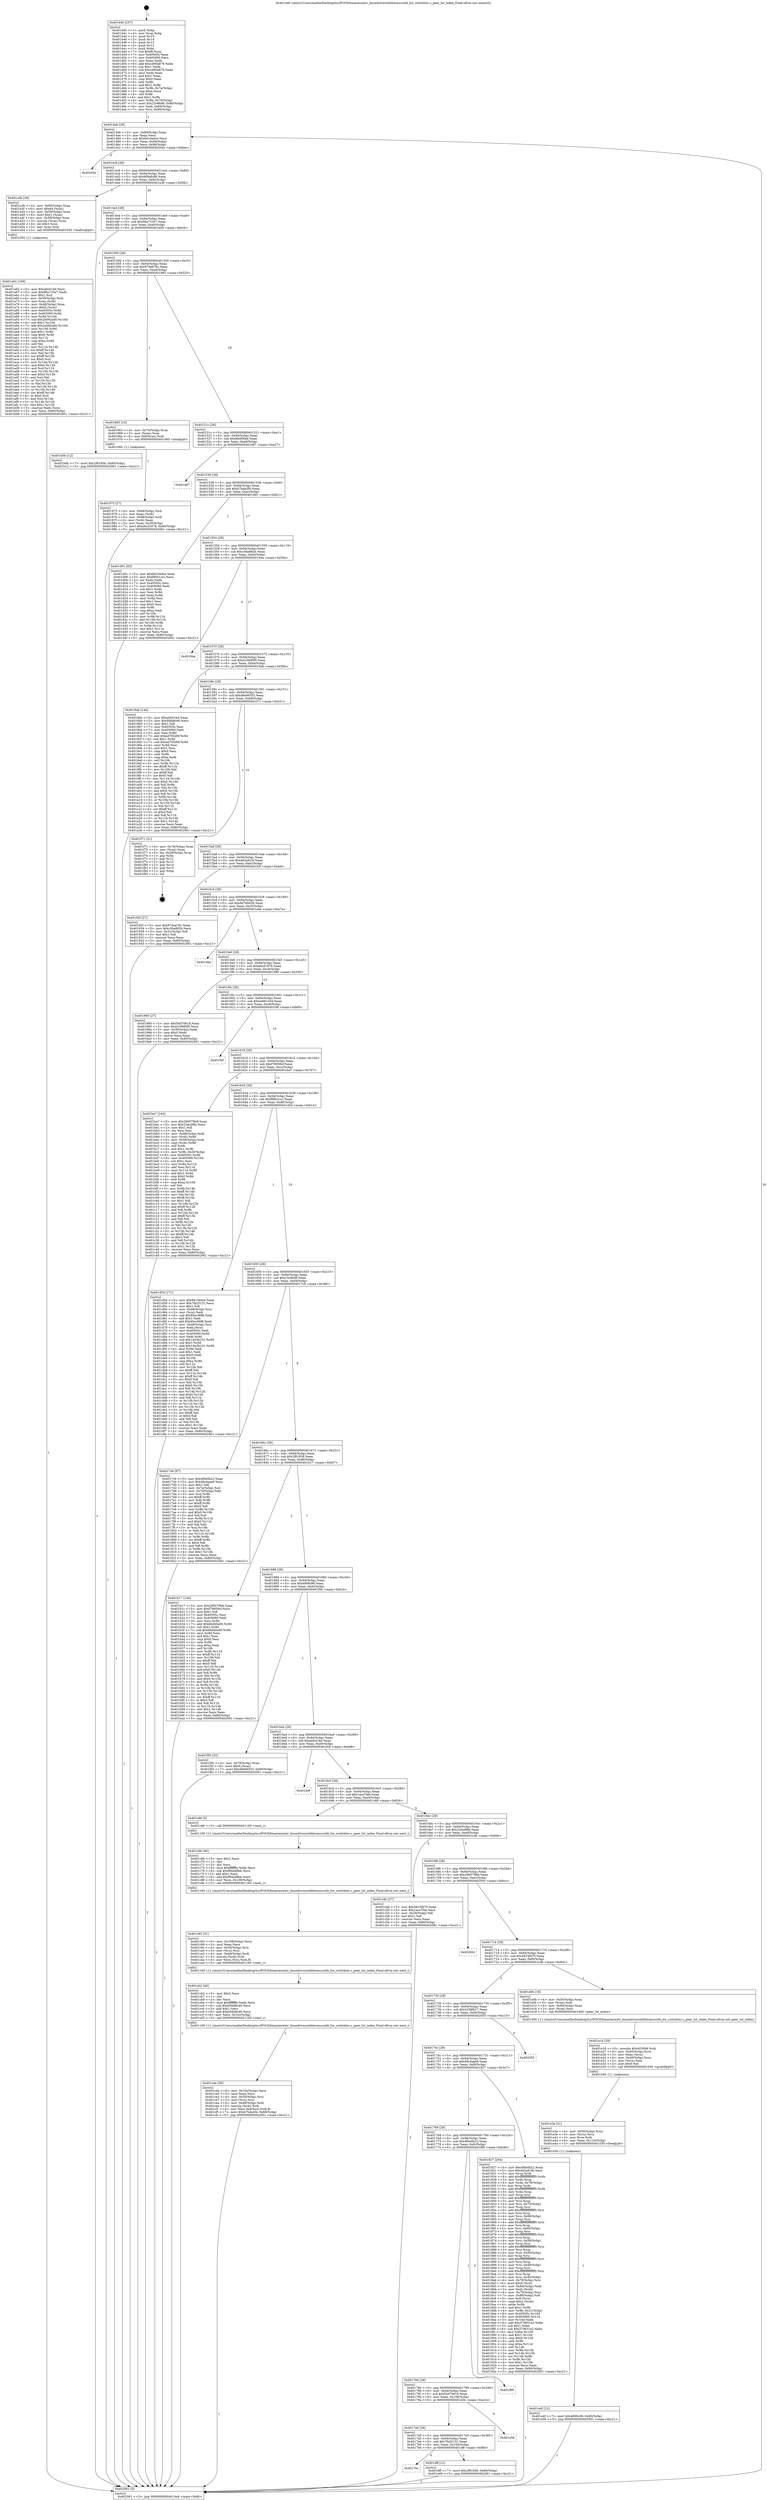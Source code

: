 digraph "0x401440" {
  label = "0x401440 (/mnt/c/Users/mathe/Desktop/tcc/POCII/binaries/extr_linuxdriversntbhwmsccntb_hw_switchtec.c_peer_lut_index_Final-ollvm.out::main(0))"
  labelloc = "t"
  node[shape=record]

  Entry [label="",width=0.3,height=0.3,shape=circle,fillcolor=black,style=filled]
  "0x4014ab" [label="{
     0x4014ab [29]\l
     | [instrs]\l
     &nbsp;&nbsp;0x4014ab \<+3\>: mov -0x80(%rbp),%eax\l
     &nbsp;&nbsp;0x4014ae \<+2\>: mov %eax,%ecx\l
     &nbsp;&nbsp;0x4014b0 \<+6\>: sub $0x8410edce,%ecx\l
     &nbsp;&nbsp;0x4014b6 \<+6\>: mov %eax,-0x94(%rbp)\l
     &nbsp;&nbsp;0x4014bc \<+6\>: mov %ecx,-0x98(%rbp)\l
     &nbsp;&nbsp;0x4014c2 \<+6\>: je 000000000040202e \<main+0xbee\>\l
  }"]
  "0x40202e" [label="{
     0x40202e\l
  }", style=dashed]
  "0x4014c8" [label="{
     0x4014c8 [28]\l
     | [instrs]\l
     &nbsp;&nbsp;0x4014c8 \<+5\>: jmp 00000000004014cd \<main+0x8d\>\l
     &nbsp;&nbsp;0x4014cd \<+6\>: mov -0x94(%rbp),%eax\l
     &nbsp;&nbsp;0x4014d3 \<+5\>: sub $0x908afcd6,%eax\l
     &nbsp;&nbsp;0x4014d8 \<+6\>: mov %eax,-0x9c(%rbp)\l
     &nbsp;&nbsp;0x4014de \<+6\>: je 0000000000401a3b \<main+0x5fb\>\l
  }"]
  Exit [label="",width=0.3,height=0.3,shape=circle,fillcolor=black,style=filled,peripheries=2]
  "0x401a3b" [label="{
     0x401a3b [39]\l
     | [instrs]\l
     &nbsp;&nbsp;0x401a3b \<+4\>: mov -0x60(%rbp),%rax\l
     &nbsp;&nbsp;0x401a3f \<+6\>: movl $0x64,(%rax)\l
     &nbsp;&nbsp;0x401a45 \<+4\>: mov -0x58(%rbp),%rax\l
     &nbsp;&nbsp;0x401a49 \<+6\>: movl $0x1,(%rax)\l
     &nbsp;&nbsp;0x401a4f \<+4\>: mov -0x58(%rbp),%rax\l
     &nbsp;&nbsp;0x401a53 \<+3\>: movslq (%rax),%rax\l
     &nbsp;&nbsp;0x401a56 \<+4\>: shl $0x3,%rax\l
     &nbsp;&nbsp;0x401a5a \<+3\>: mov %rax,%rdi\l
     &nbsp;&nbsp;0x401a5d \<+5\>: call 0000000000401050 \<malloc@plt\>\l
     | [calls]\l
     &nbsp;&nbsp;0x401050 \{1\} (unknown)\l
  }"]
  "0x4014e4" [label="{
     0x4014e4 [28]\l
     | [instrs]\l
     &nbsp;&nbsp;0x4014e4 \<+5\>: jmp 00000000004014e9 \<main+0xa9\>\l
     &nbsp;&nbsp;0x4014e9 \<+6\>: mov -0x94(%rbp),%eax\l
     &nbsp;&nbsp;0x4014ef \<+5\>: sub $0x96a733e7,%eax\l
     &nbsp;&nbsp;0x4014f4 \<+6\>: mov %eax,-0xa0(%rbp)\l
     &nbsp;&nbsp;0x4014fa \<+6\>: je 0000000000401b0b \<main+0x6cb\>\l
  }"]
  "0x401e4f" [label="{
     0x401e4f [12]\l
     | [instrs]\l
     &nbsp;&nbsp;0x401e4f \<+7\>: movl $0x4899c96,-0x80(%rbp)\l
     &nbsp;&nbsp;0x401e56 \<+5\>: jmp 0000000000402061 \<main+0xc21\>\l
  }"]
  "0x401b0b" [label="{
     0x401b0b [12]\l
     | [instrs]\l
     &nbsp;&nbsp;0x401b0b \<+7\>: movl $0x2f81856,-0x80(%rbp)\l
     &nbsp;&nbsp;0x401b12 \<+5\>: jmp 0000000000402061 \<main+0xc21\>\l
  }"]
  "0x401500" [label="{
     0x401500 [28]\l
     | [instrs]\l
     &nbsp;&nbsp;0x401500 \<+5\>: jmp 0000000000401505 \<main+0xc5\>\l
     &nbsp;&nbsp;0x401505 \<+6\>: mov -0x94(%rbp),%eax\l
     &nbsp;&nbsp;0x40150b \<+5\>: sub $0x97ded76c,%eax\l
     &nbsp;&nbsp;0x401510 \<+6\>: mov %eax,-0xa4(%rbp)\l
     &nbsp;&nbsp;0x401516 \<+6\>: je 0000000000401965 \<main+0x525\>\l
  }"]
  "0x401e3a" [label="{
     0x401e3a [21]\l
     | [instrs]\l
     &nbsp;&nbsp;0x401e3a \<+4\>: mov -0x50(%rbp),%rcx\l
     &nbsp;&nbsp;0x401e3e \<+3\>: mov (%rcx),%rcx\l
     &nbsp;&nbsp;0x401e41 \<+3\>: mov %rcx,%rdi\l
     &nbsp;&nbsp;0x401e44 \<+6\>: mov %eax,-0x110(%rbp)\l
     &nbsp;&nbsp;0x401e4a \<+5\>: call 0000000000401030 \<free@plt\>\l
     | [calls]\l
     &nbsp;&nbsp;0x401030 \{1\} (unknown)\l
  }"]
  "0x401965" [label="{
     0x401965 [16]\l
     | [instrs]\l
     &nbsp;&nbsp;0x401965 \<+4\>: mov -0x70(%rbp),%rax\l
     &nbsp;&nbsp;0x401969 \<+3\>: mov (%rax),%rax\l
     &nbsp;&nbsp;0x40196c \<+4\>: mov 0x8(%rax),%rdi\l
     &nbsp;&nbsp;0x401970 \<+5\>: call 0000000000401060 \<atoi@plt\>\l
     | [calls]\l
     &nbsp;&nbsp;0x401060 \{1\} (unknown)\l
  }"]
  "0x40151c" [label="{
     0x40151c [28]\l
     | [instrs]\l
     &nbsp;&nbsp;0x40151c \<+5\>: jmp 0000000000401521 \<main+0xe1\>\l
     &nbsp;&nbsp;0x401521 \<+6\>: mov -0x94(%rbp),%eax\l
     &nbsp;&nbsp;0x401527 \<+5\>: sub $0x9bdf5f4d,%eax\l
     &nbsp;&nbsp;0x40152c \<+6\>: mov %eax,-0xa8(%rbp)\l
     &nbsp;&nbsp;0x401532 \<+6\>: je 0000000000401e67 \<main+0xa27\>\l
  }"]
  "0x401e1d" [label="{
     0x401e1d [29]\l
     | [instrs]\l
     &nbsp;&nbsp;0x401e1d \<+10\>: movabs $0x4030b6,%rdi\l
     &nbsp;&nbsp;0x401e27 \<+4\>: mov -0x40(%rbp),%rcx\l
     &nbsp;&nbsp;0x401e2b \<+2\>: mov %eax,(%rcx)\l
     &nbsp;&nbsp;0x401e2d \<+4\>: mov -0x40(%rbp),%rcx\l
     &nbsp;&nbsp;0x401e31 \<+2\>: mov (%rcx),%esi\l
     &nbsp;&nbsp;0x401e33 \<+2\>: mov $0x0,%al\l
     &nbsp;&nbsp;0x401e35 \<+5\>: call 0000000000401040 \<printf@plt\>\l
     | [calls]\l
     &nbsp;&nbsp;0x401040 \{1\} (unknown)\l
  }"]
  "0x401e67" [label="{
     0x401e67\l
  }", style=dashed]
  "0x401538" [label="{
     0x401538 [28]\l
     | [instrs]\l
     &nbsp;&nbsp;0x401538 \<+5\>: jmp 000000000040153d \<main+0xfd\>\l
     &nbsp;&nbsp;0x40153d \<+6\>: mov -0x94(%rbp),%eax\l
     &nbsp;&nbsp;0x401543 \<+5\>: sub $0xb7bda3f4,%eax\l
     &nbsp;&nbsp;0x401548 \<+6\>: mov %eax,-0xac(%rbp)\l
     &nbsp;&nbsp;0x40154e \<+6\>: je 0000000000401d01 \<main+0x8c1\>\l
  }"]
  "0x4017bc" [label="{
     0x4017bc\l
  }", style=dashed]
  "0x401d01" [label="{
     0x401d01 [83]\l
     | [instrs]\l
     &nbsp;&nbsp;0x401d01 \<+5\>: mov $0x8410edce,%eax\l
     &nbsp;&nbsp;0x401d06 \<+5\>: mov $0xf90b1ccc,%ecx\l
     &nbsp;&nbsp;0x401d0b \<+2\>: xor %edx,%edx\l
     &nbsp;&nbsp;0x401d0d \<+7\>: mov 0x40505c,%esi\l
     &nbsp;&nbsp;0x401d14 \<+7\>: mov 0x405060,%edi\l
     &nbsp;&nbsp;0x401d1b \<+3\>: sub $0x1,%edx\l
     &nbsp;&nbsp;0x401d1e \<+3\>: mov %esi,%r8d\l
     &nbsp;&nbsp;0x401d21 \<+3\>: add %edx,%r8d\l
     &nbsp;&nbsp;0x401d24 \<+4\>: imul %r8d,%esi\l
     &nbsp;&nbsp;0x401d28 \<+3\>: and $0x1,%esi\l
     &nbsp;&nbsp;0x401d2b \<+3\>: cmp $0x0,%esi\l
     &nbsp;&nbsp;0x401d2e \<+4\>: sete %r9b\l
     &nbsp;&nbsp;0x401d32 \<+3\>: cmp $0xa,%edi\l
     &nbsp;&nbsp;0x401d35 \<+4\>: setl %r10b\l
     &nbsp;&nbsp;0x401d39 \<+3\>: mov %r9b,%r11b\l
     &nbsp;&nbsp;0x401d3c \<+3\>: and %r10b,%r11b\l
     &nbsp;&nbsp;0x401d3f \<+3\>: xor %r10b,%r9b\l
     &nbsp;&nbsp;0x401d42 \<+3\>: or %r9b,%r11b\l
     &nbsp;&nbsp;0x401d45 \<+4\>: test $0x1,%r11b\l
     &nbsp;&nbsp;0x401d49 \<+3\>: cmovne %ecx,%eax\l
     &nbsp;&nbsp;0x401d4c \<+3\>: mov %eax,-0x80(%rbp)\l
     &nbsp;&nbsp;0x401d4f \<+5\>: jmp 0000000000402061 \<main+0xc21\>\l
  }"]
  "0x401554" [label="{
     0x401554 [28]\l
     | [instrs]\l
     &nbsp;&nbsp;0x401554 \<+5\>: jmp 0000000000401559 \<main+0x119\>\l
     &nbsp;&nbsp;0x401559 \<+6\>: mov -0x94(%rbp),%eax\l
     &nbsp;&nbsp;0x40155f \<+5\>: sub $0xc56a882b,%eax\l
     &nbsp;&nbsp;0x401564 \<+6\>: mov %eax,-0xb0(%rbp)\l
     &nbsp;&nbsp;0x40156a \<+6\>: je 000000000040194a \<main+0x50a\>\l
  }"]
  "0x401dff" [label="{
     0x401dff [12]\l
     | [instrs]\l
     &nbsp;&nbsp;0x401dff \<+7\>: movl $0x2f81856,-0x80(%rbp)\l
     &nbsp;&nbsp;0x401e06 \<+5\>: jmp 0000000000402061 \<main+0xc21\>\l
  }"]
  "0x40194a" [label="{
     0x40194a\l
  }", style=dashed]
  "0x401570" [label="{
     0x401570 [28]\l
     | [instrs]\l
     &nbsp;&nbsp;0x401570 \<+5\>: jmp 0000000000401575 \<main+0x135\>\l
     &nbsp;&nbsp;0x401575 \<+6\>: mov -0x94(%rbp),%eax\l
     &nbsp;&nbsp;0x40157b \<+5\>: sub $0xd10685f5,%eax\l
     &nbsp;&nbsp;0x401580 \<+6\>: mov %eax,-0xb4(%rbp)\l
     &nbsp;&nbsp;0x401586 \<+6\>: je 00000000004019ab \<main+0x56b\>\l
  }"]
  "0x4017a0" [label="{
     0x4017a0 [28]\l
     | [instrs]\l
     &nbsp;&nbsp;0x4017a0 \<+5\>: jmp 00000000004017a5 \<main+0x365\>\l
     &nbsp;&nbsp;0x4017a5 \<+6\>: mov -0x94(%rbp),%eax\l
     &nbsp;&nbsp;0x4017ab \<+5\>: sub $0x7fa25131,%eax\l
     &nbsp;&nbsp;0x4017b0 \<+6\>: mov %eax,-0x104(%rbp)\l
     &nbsp;&nbsp;0x4017b6 \<+6\>: je 0000000000401dff \<main+0x9bf\>\l
  }"]
  "0x4019ab" [label="{
     0x4019ab [144]\l
     | [instrs]\l
     &nbsp;&nbsp;0x4019ab \<+5\>: mov $0xab041bd,%eax\l
     &nbsp;&nbsp;0x4019b0 \<+5\>: mov $0x908afcd6,%ecx\l
     &nbsp;&nbsp;0x4019b5 \<+2\>: mov $0x1,%dl\l
     &nbsp;&nbsp;0x4019b7 \<+7\>: mov 0x40505c,%esi\l
     &nbsp;&nbsp;0x4019be \<+7\>: mov 0x405060,%edi\l
     &nbsp;&nbsp;0x4019c5 \<+3\>: mov %esi,%r8d\l
     &nbsp;&nbsp;0x4019c8 \<+7\>: add $0xed705d9f,%r8d\l
     &nbsp;&nbsp;0x4019cf \<+4\>: sub $0x1,%r8d\l
     &nbsp;&nbsp;0x4019d3 \<+7\>: sub $0xed705d9f,%r8d\l
     &nbsp;&nbsp;0x4019da \<+4\>: imul %r8d,%esi\l
     &nbsp;&nbsp;0x4019de \<+3\>: and $0x1,%esi\l
     &nbsp;&nbsp;0x4019e1 \<+3\>: cmp $0x0,%esi\l
     &nbsp;&nbsp;0x4019e4 \<+4\>: sete %r9b\l
     &nbsp;&nbsp;0x4019e8 \<+3\>: cmp $0xa,%edi\l
     &nbsp;&nbsp;0x4019eb \<+4\>: setl %r10b\l
     &nbsp;&nbsp;0x4019ef \<+3\>: mov %r9b,%r11b\l
     &nbsp;&nbsp;0x4019f2 \<+4\>: xor $0xff,%r11b\l
     &nbsp;&nbsp;0x4019f6 \<+3\>: mov %r10b,%bl\l
     &nbsp;&nbsp;0x4019f9 \<+3\>: xor $0xff,%bl\l
     &nbsp;&nbsp;0x4019fc \<+3\>: xor $0x0,%dl\l
     &nbsp;&nbsp;0x4019ff \<+3\>: mov %r11b,%r14b\l
     &nbsp;&nbsp;0x401a02 \<+4\>: and $0x0,%r14b\l
     &nbsp;&nbsp;0x401a06 \<+3\>: and %dl,%r9b\l
     &nbsp;&nbsp;0x401a09 \<+3\>: mov %bl,%r15b\l
     &nbsp;&nbsp;0x401a0c \<+4\>: and $0x0,%r15b\l
     &nbsp;&nbsp;0x401a10 \<+3\>: and %dl,%r10b\l
     &nbsp;&nbsp;0x401a13 \<+3\>: or %r9b,%r14b\l
     &nbsp;&nbsp;0x401a16 \<+3\>: or %r10b,%r15b\l
     &nbsp;&nbsp;0x401a19 \<+3\>: xor %r15b,%r14b\l
     &nbsp;&nbsp;0x401a1c \<+3\>: or %bl,%r11b\l
     &nbsp;&nbsp;0x401a1f \<+4\>: xor $0xff,%r11b\l
     &nbsp;&nbsp;0x401a23 \<+3\>: or $0x0,%dl\l
     &nbsp;&nbsp;0x401a26 \<+3\>: and %dl,%r11b\l
     &nbsp;&nbsp;0x401a29 \<+3\>: or %r11b,%r14b\l
     &nbsp;&nbsp;0x401a2c \<+4\>: test $0x1,%r14b\l
     &nbsp;&nbsp;0x401a30 \<+3\>: cmovne %ecx,%eax\l
     &nbsp;&nbsp;0x401a33 \<+3\>: mov %eax,-0x80(%rbp)\l
     &nbsp;&nbsp;0x401a36 \<+5\>: jmp 0000000000402061 \<main+0xc21\>\l
  }"]
  "0x40158c" [label="{
     0x40158c [28]\l
     | [instrs]\l
     &nbsp;&nbsp;0x40158c \<+5\>: jmp 0000000000401591 \<main+0x151\>\l
     &nbsp;&nbsp;0x401591 \<+6\>: mov -0x94(%rbp),%eax\l
     &nbsp;&nbsp;0x401597 \<+5\>: sub $0xd8e66553,%eax\l
     &nbsp;&nbsp;0x40159c \<+6\>: mov %eax,-0xb8(%rbp)\l
     &nbsp;&nbsp;0x4015a2 \<+6\>: je 0000000000401f71 \<main+0xb31\>\l
  }"]
  "0x401e5b" [label="{
     0x401e5b\l
  }", style=dashed]
  "0x401f71" [label="{
     0x401f71 [21]\l
     | [instrs]\l
     &nbsp;&nbsp;0x401f71 \<+4\>: mov -0x78(%rbp),%rax\l
     &nbsp;&nbsp;0x401f75 \<+2\>: mov (%rax),%eax\l
     &nbsp;&nbsp;0x401f77 \<+4\>: lea -0x28(%rbp),%rsp\l
     &nbsp;&nbsp;0x401f7b \<+1\>: pop %rbx\l
     &nbsp;&nbsp;0x401f7c \<+2\>: pop %r12\l
     &nbsp;&nbsp;0x401f7e \<+2\>: pop %r13\l
     &nbsp;&nbsp;0x401f80 \<+2\>: pop %r14\l
     &nbsp;&nbsp;0x401f82 \<+2\>: pop %r15\l
     &nbsp;&nbsp;0x401f84 \<+1\>: pop %rbp\l
     &nbsp;&nbsp;0x401f85 \<+1\>: ret\l
  }"]
  "0x4015a8" [label="{
     0x4015a8 [28]\l
     | [instrs]\l
     &nbsp;&nbsp;0x4015a8 \<+5\>: jmp 00000000004015ad \<main+0x16d\>\l
     &nbsp;&nbsp;0x4015ad \<+6\>: mov -0x94(%rbp),%eax\l
     &nbsp;&nbsp;0x4015b3 \<+5\>: sub $0xdd2a91fe,%eax\l
     &nbsp;&nbsp;0x4015b8 \<+6\>: mov %eax,-0xbc(%rbp)\l
     &nbsp;&nbsp;0x4015be \<+6\>: je 000000000040192f \<main+0x4ef\>\l
  }"]
  "0x401784" [label="{
     0x401784 [28]\l
     | [instrs]\l
     &nbsp;&nbsp;0x401784 \<+5\>: jmp 0000000000401789 \<main+0x349\>\l
     &nbsp;&nbsp;0x401789 \<+6\>: mov -0x94(%rbp),%eax\l
     &nbsp;&nbsp;0x40178f \<+5\>: sub $0x54d70618,%eax\l
     &nbsp;&nbsp;0x401794 \<+6\>: mov %eax,-0x100(%rbp)\l
     &nbsp;&nbsp;0x40179a \<+6\>: je 0000000000401e5b \<main+0xa1b\>\l
  }"]
  "0x40192f" [label="{
     0x40192f [27]\l
     | [instrs]\l
     &nbsp;&nbsp;0x40192f \<+5\>: mov $0x97ded76c,%eax\l
     &nbsp;&nbsp;0x401934 \<+5\>: mov $0xc56a882b,%ecx\l
     &nbsp;&nbsp;0x401939 \<+3\>: mov -0x31(%rbp),%dl\l
     &nbsp;&nbsp;0x40193c \<+3\>: test $0x1,%dl\l
     &nbsp;&nbsp;0x40193f \<+3\>: cmovne %ecx,%eax\l
     &nbsp;&nbsp;0x401942 \<+3\>: mov %eax,-0x80(%rbp)\l
     &nbsp;&nbsp;0x401945 \<+5\>: jmp 0000000000402061 \<main+0xc21\>\l
  }"]
  "0x4015c4" [label="{
     0x4015c4 [28]\l
     | [instrs]\l
     &nbsp;&nbsp;0x4015c4 \<+5\>: jmp 00000000004015c9 \<main+0x189\>\l
     &nbsp;&nbsp;0x4015c9 \<+6\>: mov -0x94(%rbp),%eax\l
     &nbsp;&nbsp;0x4015cf \<+5\>: sub $0xdd760d2b,%eax\l
     &nbsp;&nbsp;0x4015d4 \<+6\>: mov %eax,-0xc0(%rbp)\l
     &nbsp;&nbsp;0x4015da \<+6\>: je 0000000000401eba \<main+0xa7a\>\l
  }"]
  "0x401f86" [label="{
     0x401f86\l
  }", style=dashed]
  "0x401eba" [label="{
     0x401eba\l
  }", style=dashed]
  "0x4015e0" [label="{
     0x4015e0 [28]\l
     | [instrs]\l
     &nbsp;&nbsp;0x4015e0 \<+5\>: jmp 00000000004015e5 \<main+0x1a5\>\l
     &nbsp;&nbsp;0x4015e5 \<+6\>: mov -0x94(%rbp),%eax\l
     &nbsp;&nbsp;0x4015eb \<+5\>: sub $0xebcd1678,%eax\l
     &nbsp;&nbsp;0x4015f0 \<+6\>: mov %eax,-0xc4(%rbp)\l
     &nbsp;&nbsp;0x4015f6 \<+6\>: je 0000000000401990 \<main+0x550\>\l
  }"]
  "0x401cda" [label="{
     0x401cda [39]\l
     | [instrs]\l
     &nbsp;&nbsp;0x401cda \<+6\>: mov -0x10c(%rbp),%ecx\l
     &nbsp;&nbsp;0x401ce0 \<+3\>: imul %eax,%ecx\l
     &nbsp;&nbsp;0x401ce3 \<+4\>: mov -0x50(%rbp),%rsi\l
     &nbsp;&nbsp;0x401ce7 \<+3\>: mov (%rsi),%rsi\l
     &nbsp;&nbsp;0x401cea \<+4\>: mov -0x48(%rbp),%rdi\l
     &nbsp;&nbsp;0x401cee \<+3\>: movslq (%rdi),%rdi\l
     &nbsp;&nbsp;0x401cf1 \<+4\>: mov %ecx,0x4(%rsi,%rdi,8)\l
     &nbsp;&nbsp;0x401cf5 \<+7\>: movl $0xb7bda3f4,-0x80(%rbp)\l
     &nbsp;&nbsp;0x401cfc \<+5\>: jmp 0000000000402061 \<main+0xc21\>\l
  }"]
  "0x401990" [label="{
     0x401990 [27]\l
     | [instrs]\l
     &nbsp;&nbsp;0x401990 \<+5\>: mov $0x54d70618,%eax\l
     &nbsp;&nbsp;0x401995 \<+5\>: mov $0xd10685f5,%ecx\l
     &nbsp;&nbsp;0x40199a \<+3\>: mov -0x30(%rbp),%edx\l
     &nbsp;&nbsp;0x40199d \<+3\>: cmp $0x0,%edx\l
     &nbsp;&nbsp;0x4019a0 \<+3\>: cmove %ecx,%eax\l
     &nbsp;&nbsp;0x4019a3 \<+3\>: mov %eax,-0x80(%rbp)\l
     &nbsp;&nbsp;0x4019a6 \<+5\>: jmp 0000000000402061 \<main+0xc21\>\l
  }"]
  "0x4015fc" [label="{
     0x4015fc [28]\l
     | [instrs]\l
     &nbsp;&nbsp;0x4015fc \<+5\>: jmp 0000000000401601 \<main+0x1c1\>\l
     &nbsp;&nbsp;0x401601 \<+6\>: mov -0x94(%rbp),%eax\l
     &nbsp;&nbsp;0x401607 \<+5\>: sub $0xee661e54,%eax\l
     &nbsp;&nbsp;0x40160c \<+6\>: mov %eax,-0xc8(%rbp)\l
     &nbsp;&nbsp;0x401612 \<+6\>: je 0000000000401f4f \<main+0xb0f\>\l
  }"]
  "0x401cb2" [label="{
     0x401cb2 [40]\l
     | [instrs]\l
     &nbsp;&nbsp;0x401cb2 \<+5\>: mov $0x2,%ecx\l
     &nbsp;&nbsp;0x401cb7 \<+1\>: cltd\l
     &nbsp;&nbsp;0x401cb8 \<+2\>: idiv %ecx\l
     &nbsp;&nbsp;0x401cba \<+6\>: imul $0xfffffffe,%edx,%ecx\l
     &nbsp;&nbsp;0x401cc0 \<+6\>: sub $0xb56d8c46,%ecx\l
     &nbsp;&nbsp;0x401cc6 \<+3\>: add $0x1,%ecx\l
     &nbsp;&nbsp;0x401cc9 \<+6\>: add $0xb56d8c46,%ecx\l
     &nbsp;&nbsp;0x401ccf \<+6\>: mov %ecx,-0x10c(%rbp)\l
     &nbsp;&nbsp;0x401cd5 \<+5\>: call 0000000000401160 \<next_i\>\l
     | [calls]\l
     &nbsp;&nbsp;0x401160 \{1\} (/mnt/c/Users/mathe/Desktop/tcc/POCII/binaries/extr_linuxdriversntbhwmsccntb_hw_switchtec.c_peer_lut_index_Final-ollvm.out::next_i)\l
  }"]
  "0x401f4f" [label="{
     0x401f4f\l
  }", style=dashed]
  "0x401618" [label="{
     0x401618 [28]\l
     | [instrs]\l
     &nbsp;&nbsp;0x401618 \<+5\>: jmp 000000000040161d \<main+0x1dd\>\l
     &nbsp;&nbsp;0x40161d \<+6\>: mov -0x94(%rbp),%eax\l
     &nbsp;&nbsp;0x401623 \<+5\>: sub $0xf78958cf,%eax\l
     &nbsp;&nbsp;0x401628 \<+6\>: mov %eax,-0xcc(%rbp)\l
     &nbsp;&nbsp;0x40162e \<+6\>: je 0000000000401ba7 \<main+0x767\>\l
  }"]
  "0x401c93" [label="{
     0x401c93 [31]\l
     | [instrs]\l
     &nbsp;&nbsp;0x401c93 \<+6\>: mov -0x108(%rbp),%ecx\l
     &nbsp;&nbsp;0x401c99 \<+3\>: imul %eax,%ecx\l
     &nbsp;&nbsp;0x401c9c \<+4\>: mov -0x50(%rbp),%rsi\l
     &nbsp;&nbsp;0x401ca0 \<+3\>: mov (%rsi),%rsi\l
     &nbsp;&nbsp;0x401ca3 \<+4\>: mov -0x48(%rbp),%rdi\l
     &nbsp;&nbsp;0x401ca7 \<+3\>: movslq (%rdi),%rdi\l
     &nbsp;&nbsp;0x401caa \<+3\>: mov %ecx,(%rsi,%rdi,8)\l
     &nbsp;&nbsp;0x401cad \<+5\>: call 0000000000401160 \<next_i\>\l
     | [calls]\l
     &nbsp;&nbsp;0x401160 \{1\} (/mnt/c/Users/mathe/Desktop/tcc/POCII/binaries/extr_linuxdriversntbhwmsccntb_hw_switchtec.c_peer_lut_index_Final-ollvm.out::next_i)\l
  }"]
  "0x401ba7" [label="{
     0x401ba7 [164]\l
     | [instrs]\l
     &nbsp;&nbsp;0x401ba7 \<+5\>: mov $0x290079b8,%eax\l
     &nbsp;&nbsp;0x401bac \<+5\>: mov $0x22dcdf8e,%ecx\l
     &nbsp;&nbsp;0x401bb1 \<+2\>: mov $0x1,%dl\l
     &nbsp;&nbsp;0x401bb3 \<+2\>: xor %esi,%esi\l
     &nbsp;&nbsp;0x401bb5 \<+4\>: mov -0x48(%rbp),%rdi\l
     &nbsp;&nbsp;0x401bb9 \<+3\>: mov (%rdi),%r8d\l
     &nbsp;&nbsp;0x401bbc \<+4\>: mov -0x58(%rbp),%rdi\l
     &nbsp;&nbsp;0x401bc0 \<+3\>: cmp (%rdi),%r8d\l
     &nbsp;&nbsp;0x401bc3 \<+4\>: setl %r9b\l
     &nbsp;&nbsp;0x401bc7 \<+4\>: and $0x1,%r9b\l
     &nbsp;&nbsp;0x401bcb \<+4\>: mov %r9b,-0x29(%rbp)\l
     &nbsp;&nbsp;0x401bcf \<+8\>: mov 0x40505c,%r8d\l
     &nbsp;&nbsp;0x401bd7 \<+8\>: mov 0x405060,%r10d\l
     &nbsp;&nbsp;0x401bdf \<+3\>: sub $0x1,%esi\l
     &nbsp;&nbsp;0x401be2 \<+3\>: mov %r8d,%r11d\l
     &nbsp;&nbsp;0x401be5 \<+3\>: add %esi,%r11d\l
     &nbsp;&nbsp;0x401be8 \<+4\>: imul %r11d,%r8d\l
     &nbsp;&nbsp;0x401bec \<+4\>: and $0x1,%r8d\l
     &nbsp;&nbsp;0x401bf0 \<+4\>: cmp $0x0,%r8d\l
     &nbsp;&nbsp;0x401bf4 \<+4\>: sete %r9b\l
     &nbsp;&nbsp;0x401bf8 \<+4\>: cmp $0xa,%r10d\l
     &nbsp;&nbsp;0x401bfc \<+3\>: setl %bl\l
     &nbsp;&nbsp;0x401bff \<+3\>: mov %r9b,%r14b\l
     &nbsp;&nbsp;0x401c02 \<+4\>: xor $0xff,%r14b\l
     &nbsp;&nbsp;0x401c06 \<+3\>: mov %bl,%r15b\l
     &nbsp;&nbsp;0x401c09 \<+4\>: xor $0xff,%r15b\l
     &nbsp;&nbsp;0x401c0d \<+3\>: xor $0x1,%dl\l
     &nbsp;&nbsp;0x401c10 \<+3\>: mov %r14b,%r12b\l
     &nbsp;&nbsp;0x401c13 \<+4\>: and $0xff,%r12b\l
     &nbsp;&nbsp;0x401c17 \<+3\>: and %dl,%r9b\l
     &nbsp;&nbsp;0x401c1a \<+3\>: mov %r15b,%r13b\l
     &nbsp;&nbsp;0x401c1d \<+4\>: and $0xff,%r13b\l
     &nbsp;&nbsp;0x401c21 \<+2\>: and %dl,%bl\l
     &nbsp;&nbsp;0x401c23 \<+3\>: or %r9b,%r12b\l
     &nbsp;&nbsp;0x401c26 \<+3\>: or %bl,%r13b\l
     &nbsp;&nbsp;0x401c29 \<+3\>: xor %r13b,%r12b\l
     &nbsp;&nbsp;0x401c2c \<+3\>: or %r15b,%r14b\l
     &nbsp;&nbsp;0x401c2f \<+4\>: xor $0xff,%r14b\l
     &nbsp;&nbsp;0x401c33 \<+3\>: or $0x1,%dl\l
     &nbsp;&nbsp;0x401c36 \<+3\>: and %dl,%r14b\l
     &nbsp;&nbsp;0x401c39 \<+3\>: or %r14b,%r12b\l
     &nbsp;&nbsp;0x401c3c \<+4\>: test $0x1,%r12b\l
     &nbsp;&nbsp;0x401c40 \<+3\>: cmovne %ecx,%eax\l
     &nbsp;&nbsp;0x401c43 \<+3\>: mov %eax,-0x80(%rbp)\l
     &nbsp;&nbsp;0x401c46 \<+5\>: jmp 0000000000402061 \<main+0xc21\>\l
  }"]
  "0x401634" [label="{
     0x401634 [28]\l
     | [instrs]\l
     &nbsp;&nbsp;0x401634 \<+5\>: jmp 0000000000401639 \<main+0x1f9\>\l
     &nbsp;&nbsp;0x401639 \<+6\>: mov -0x94(%rbp),%eax\l
     &nbsp;&nbsp;0x40163f \<+5\>: sub $0xf90b1ccc,%eax\l
     &nbsp;&nbsp;0x401644 \<+6\>: mov %eax,-0xd0(%rbp)\l
     &nbsp;&nbsp;0x40164a \<+6\>: je 0000000000401d54 \<main+0x914\>\l
  }"]
  "0x401c6b" [label="{
     0x401c6b [40]\l
     | [instrs]\l
     &nbsp;&nbsp;0x401c6b \<+5\>: mov $0x2,%ecx\l
     &nbsp;&nbsp;0x401c70 \<+1\>: cltd\l
     &nbsp;&nbsp;0x401c71 \<+2\>: idiv %ecx\l
     &nbsp;&nbsp;0x401c73 \<+6\>: imul $0xfffffffe,%edx,%ecx\l
     &nbsp;&nbsp;0x401c79 \<+6\>: sub $0xf84d48bb,%ecx\l
     &nbsp;&nbsp;0x401c7f \<+3\>: add $0x1,%ecx\l
     &nbsp;&nbsp;0x401c82 \<+6\>: add $0xf84d48bb,%ecx\l
     &nbsp;&nbsp;0x401c88 \<+6\>: mov %ecx,-0x108(%rbp)\l
     &nbsp;&nbsp;0x401c8e \<+5\>: call 0000000000401160 \<next_i\>\l
     | [calls]\l
     &nbsp;&nbsp;0x401160 \{1\} (/mnt/c/Users/mathe/Desktop/tcc/POCII/binaries/extr_linuxdriversntbhwmsccntb_hw_switchtec.c_peer_lut_index_Final-ollvm.out::next_i)\l
  }"]
  "0x401d54" [label="{
     0x401d54 [171]\l
     | [instrs]\l
     &nbsp;&nbsp;0x401d54 \<+5\>: mov $0x8410edce,%eax\l
     &nbsp;&nbsp;0x401d59 \<+5\>: mov $0x7fa25131,%ecx\l
     &nbsp;&nbsp;0x401d5e \<+2\>: mov $0x1,%dl\l
     &nbsp;&nbsp;0x401d60 \<+4\>: mov -0x48(%rbp),%rsi\l
     &nbsp;&nbsp;0x401d64 \<+2\>: mov (%rsi),%edi\l
     &nbsp;&nbsp;0x401d66 \<+6\>: sub $0x95ec96f8,%edi\l
     &nbsp;&nbsp;0x401d6c \<+3\>: add $0x1,%edi\l
     &nbsp;&nbsp;0x401d6f \<+6\>: add $0x95ec96f8,%edi\l
     &nbsp;&nbsp;0x401d75 \<+4\>: mov -0x48(%rbp),%rsi\l
     &nbsp;&nbsp;0x401d79 \<+2\>: mov %edi,(%rsi)\l
     &nbsp;&nbsp;0x401d7b \<+7\>: mov 0x40505c,%edi\l
     &nbsp;&nbsp;0x401d82 \<+8\>: mov 0x405060,%r8d\l
     &nbsp;&nbsp;0x401d8a \<+3\>: mov %edi,%r9d\l
     &nbsp;&nbsp;0x401d8d \<+7\>: sub $0x1443b101,%r9d\l
     &nbsp;&nbsp;0x401d94 \<+4\>: sub $0x1,%r9d\l
     &nbsp;&nbsp;0x401d98 \<+7\>: add $0x1443b101,%r9d\l
     &nbsp;&nbsp;0x401d9f \<+4\>: imul %r9d,%edi\l
     &nbsp;&nbsp;0x401da3 \<+3\>: and $0x1,%edi\l
     &nbsp;&nbsp;0x401da6 \<+3\>: cmp $0x0,%edi\l
     &nbsp;&nbsp;0x401da9 \<+4\>: sete %r10b\l
     &nbsp;&nbsp;0x401dad \<+4\>: cmp $0xa,%r8d\l
     &nbsp;&nbsp;0x401db1 \<+4\>: setl %r11b\l
     &nbsp;&nbsp;0x401db5 \<+3\>: mov %r10b,%bl\l
     &nbsp;&nbsp;0x401db8 \<+3\>: xor $0xff,%bl\l
     &nbsp;&nbsp;0x401dbb \<+3\>: mov %r11b,%r14b\l
     &nbsp;&nbsp;0x401dbe \<+4\>: xor $0xff,%r14b\l
     &nbsp;&nbsp;0x401dc2 \<+3\>: xor $0x0,%dl\l
     &nbsp;&nbsp;0x401dc5 \<+3\>: mov %bl,%r15b\l
     &nbsp;&nbsp;0x401dc8 \<+4\>: and $0x0,%r15b\l
     &nbsp;&nbsp;0x401dcc \<+3\>: and %dl,%r10b\l
     &nbsp;&nbsp;0x401dcf \<+3\>: mov %r14b,%r12b\l
     &nbsp;&nbsp;0x401dd2 \<+4\>: and $0x0,%r12b\l
     &nbsp;&nbsp;0x401dd6 \<+3\>: and %dl,%r11b\l
     &nbsp;&nbsp;0x401dd9 \<+3\>: or %r10b,%r15b\l
     &nbsp;&nbsp;0x401ddc \<+3\>: or %r11b,%r12b\l
     &nbsp;&nbsp;0x401ddf \<+3\>: xor %r12b,%r15b\l
     &nbsp;&nbsp;0x401de2 \<+3\>: or %r14b,%bl\l
     &nbsp;&nbsp;0x401de5 \<+3\>: xor $0xff,%bl\l
     &nbsp;&nbsp;0x401de8 \<+3\>: or $0x0,%dl\l
     &nbsp;&nbsp;0x401deb \<+2\>: and %dl,%bl\l
     &nbsp;&nbsp;0x401ded \<+3\>: or %bl,%r15b\l
     &nbsp;&nbsp;0x401df0 \<+4\>: test $0x1,%r15b\l
     &nbsp;&nbsp;0x401df4 \<+3\>: cmovne %ecx,%eax\l
     &nbsp;&nbsp;0x401df7 \<+3\>: mov %eax,-0x80(%rbp)\l
     &nbsp;&nbsp;0x401dfa \<+5\>: jmp 0000000000402061 \<main+0xc21\>\l
  }"]
  "0x401650" [label="{
     0x401650 [28]\l
     | [instrs]\l
     &nbsp;&nbsp;0x401650 \<+5\>: jmp 0000000000401655 \<main+0x215\>\l
     &nbsp;&nbsp;0x401655 \<+6\>: mov -0x94(%rbp),%eax\l
     &nbsp;&nbsp;0x40165b \<+5\>: sub $0x23c86d8,%eax\l
     &nbsp;&nbsp;0x401660 \<+6\>: mov %eax,-0xd4(%rbp)\l
     &nbsp;&nbsp;0x401666 \<+6\>: je 00000000004017c6 \<main+0x386\>\l
  }"]
  "0x401a62" [label="{
     0x401a62 [169]\l
     | [instrs]\l
     &nbsp;&nbsp;0x401a62 \<+5\>: mov $0xab041bd,%ecx\l
     &nbsp;&nbsp;0x401a67 \<+5\>: mov $0x96a733e7,%edx\l
     &nbsp;&nbsp;0x401a6c \<+3\>: mov $0x1,%sil\l
     &nbsp;&nbsp;0x401a6f \<+4\>: mov -0x50(%rbp),%rdi\l
     &nbsp;&nbsp;0x401a73 \<+3\>: mov %rax,(%rdi)\l
     &nbsp;&nbsp;0x401a76 \<+4\>: mov -0x48(%rbp),%rax\l
     &nbsp;&nbsp;0x401a7a \<+6\>: movl $0x0,(%rax)\l
     &nbsp;&nbsp;0x401a80 \<+8\>: mov 0x40505c,%r8d\l
     &nbsp;&nbsp;0x401a88 \<+8\>: mov 0x405060,%r9d\l
     &nbsp;&nbsp;0x401a90 \<+3\>: mov %r8d,%r10d\l
     &nbsp;&nbsp;0x401a93 \<+7\>: sub $0x2e092ad0,%r10d\l
     &nbsp;&nbsp;0x401a9a \<+4\>: sub $0x1,%r10d\l
     &nbsp;&nbsp;0x401a9e \<+7\>: add $0x2e092ad0,%r10d\l
     &nbsp;&nbsp;0x401aa5 \<+4\>: imul %r10d,%r8d\l
     &nbsp;&nbsp;0x401aa9 \<+4\>: and $0x1,%r8d\l
     &nbsp;&nbsp;0x401aad \<+4\>: cmp $0x0,%r8d\l
     &nbsp;&nbsp;0x401ab1 \<+4\>: sete %r11b\l
     &nbsp;&nbsp;0x401ab5 \<+4\>: cmp $0xa,%r9d\l
     &nbsp;&nbsp;0x401ab9 \<+3\>: setl %bl\l
     &nbsp;&nbsp;0x401abc \<+3\>: mov %r11b,%r14b\l
     &nbsp;&nbsp;0x401abf \<+4\>: xor $0xff,%r14b\l
     &nbsp;&nbsp;0x401ac3 \<+3\>: mov %bl,%r15b\l
     &nbsp;&nbsp;0x401ac6 \<+4\>: xor $0xff,%r15b\l
     &nbsp;&nbsp;0x401aca \<+4\>: xor $0x0,%sil\l
     &nbsp;&nbsp;0x401ace \<+3\>: mov %r14b,%r12b\l
     &nbsp;&nbsp;0x401ad1 \<+4\>: and $0x0,%r12b\l
     &nbsp;&nbsp;0x401ad5 \<+3\>: and %sil,%r11b\l
     &nbsp;&nbsp;0x401ad8 \<+3\>: mov %r15b,%r13b\l
     &nbsp;&nbsp;0x401adb \<+4\>: and $0x0,%r13b\l
     &nbsp;&nbsp;0x401adf \<+3\>: and %sil,%bl\l
     &nbsp;&nbsp;0x401ae2 \<+3\>: or %r11b,%r12b\l
     &nbsp;&nbsp;0x401ae5 \<+3\>: or %bl,%r13b\l
     &nbsp;&nbsp;0x401ae8 \<+3\>: xor %r13b,%r12b\l
     &nbsp;&nbsp;0x401aeb \<+3\>: or %r15b,%r14b\l
     &nbsp;&nbsp;0x401aee \<+4\>: xor $0xff,%r14b\l
     &nbsp;&nbsp;0x401af2 \<+4\>: or $0x0,%sil\l
     &nbsp;&nbsp;0x401af6 \<+3\>: and %sil,%r14b\l
     &nbsp;&nbsp;0x401af9 \<+3\>: or %r14b,%r12b\l
     &nbsp;&nbsp;0x401afc \<+4\>: test $0x1,%r12b\l
     &nbsp;&nbsp;0x401b00 \<+3\>: cmovne %edx,%ecx\l
     &nbsp;&nbsp;0x401b03 \<+3\>: mov %ecx,-0x80(%rbp)\l
     &nbsp;&nbsp;0x401b06 \<+5\>: jmp 0000000000402061 \<main+0xc21\>\l
  }"]
  "0x4017c6" [label="{
     0x4017c6 [97]\l
     | [instrs]\l
     &nbsp;&nbsp;0x4017c6 \<+5\>: mov $0x4f0e0b22,%eax\l
     &nbsp;&nbsp;0x4017cb \<+5\>: mov $0x48c4aae9,%ecx\l
     &nbsp;&nbsp;0x4017d0 \<+2\>: mov $0x1,%dl\l
     &nbsp;&nbsp;0x4017d2 \<+4\>: mov -0x7a(%rbp),%sil\l
     &nbsp;&nbsp;0x4017d6 \<+4\>: mov -0x79(%rbp),%dil\l
     &nbsp;&nbsp;0x4017da \<+3\>: mov %sil,%r8b\l
     &nbsp;&nbsp;0x4017dd \<+4\>: xor $0xff,%r8b\l
     &nbsp;&nbsp;0x4017e1 \<+3\>: mov %dil,%r9b\l
     &nbsp;&nbsp;0x4017e4 \<+4\>: xor $0xff,%r9b\l
     &nbsp;&nbsp;0x4017e8 \<+3\>: xor $0x0,%dl\l
     &nbsp;&nbsp;0x4017eb \<+3\>: mov %r8b,%r10b\l
     &nbsp;&nbsp;0x4017ee \<+4\>: and $0x0,%r10b\l
     &nbsp;&nbsp;0x4017f2 \<+3\>: and %dl,%sil\l
     &nbsp;&nbsp;0x4017f5 \<+3\>: mov %r9b,%r11b\l
     &nbsp;&nbsp;0x4017f8 \<+4\>: and $0x0,%r11b\l
     &nbsp;&nbsp;0x4017fc \<+3\>: and %dl,%dil\l
     &nbsp;&nbsp;0x4017ff \<+3\>: or %sil,%r10b\l
     &nbsp;&nbsp;0x401802 \<+3\>: or %dil,%r11b\l
     &nbsp;&nbsp;0x401805 \<+3\>: xor %r11b,%r10b\l
     &nbsp;&nbsp;0x401808 \<+3\>: or %r9b,%r8b\l
     &nbsp;&nbsp;0x40180b \<+4\>: xor $0xff,%r8b\l
     &nbsp;&nbsp;0x40180f \<+3\>: or $0x0,%dl\l
     &nbsp;&nbsp;0x401812 \<+3\>: and %dl,%r8b\l
     &nbsp;&nbsp;0x401815 \<+3\>: or %r8b,%r10b\l
     &nbsp;&nbsp;0x401818 \<+4\>: test $0x1,%r10b\l
     &nbsp;&nbsp;0x40181c \<+3\>: cmovne %ecx,%eax\l
     &nbsp;&nbsp;0x40181f \<+3\>: mov %eax,-0x80(%rbp)\l
     &nbsp;&nbsp;0x401822 \<+5\>: jmp 0000000000402061 \<main+0xc21\>\l
  }"]
  "0x40166c" [label="{
     0x40166c [28]\l
     | [instrs]\l
     &nbsp;&nbsp;0x40166c \<+5\>: jmp 0000000000401671 \<main+0x231\>\l
     &nbsp;&nbsp;0x401671 \<+6\>: mov -0x94(%rbp),%eax\l
     &nbsp;&nbsp;0x401677 \<+5\>: sub $0x2f81856,%eax\l
     &nbsp;&nbsp;0x40167c \<+6\>: mov %eax,-0xd8(%rbp)\l
     &nbsp;&nbsp;0x401682 \<+6\>: je 0000000000401b17 \<main+0x6d7\>\l
  }"]
  "0x402061" [label="{
     0x402061 [5]\l
     | [instrs]\l
     &nbsp;&nbsp;0x402061 \<+5\>: jmp 00000000004014ab \<main+0x6b\>\l
  }"]
  "0x401440" [label="{
     0x401440 [107]\l
     | [instrs]\l
     &nbsp;&nbsp;0x401440 \<+1\>: push %rbp\l
     &nbsp;&nbsp;0x401441 \<+3\>: mov %rsp,%rbp\l
     &nbsp;&nbsp;0x401444 \<+2\>: push %r15\l
     &nbsp;&nbsp;0x401446 \<+2\>: push %r14\l
     &nbsp;&nbsp;0x401448 \<+2\>: push %r13\l
     &nbsp;&nbsp;0x40144a \<+2\>: push %r12\l
     &nbsp;&nbsp;0x40144c \<+1\>: push %rbx\l
     &nbsp;&nbsp;0x40144d \<+7\>: sub $0xf8,%rsp\l
     &nbsp;&nbsp;0x401454 \<+7\>: mov 0x40505c,%eax\l
     &nbsp;&nbsp;0x40145b \<+7\>: mov 0x405060,%ecx\l
     &nbsp;&nbsp;0x401462 \<+2\>: mov %eax,%edx\l
     &nbsp;&nbsp;0x401464 \<+6\>: add $0xcd90a879,%edx\l
     &nbsp;&nbsp;0x40146a \<+3\>: sub $0x1,%edx\l
     &nbsp;&nbsp;0x40146d \<+6\>: sub $0xcd90a879,%edx\l
     &nbsp;&nbsp;0x401473 \<+3\>: imul %edx,%eax\l
     &nbsp;&nbsp;0x401476 \<+3\>: and $0x1,%eax\l
     &nbsp;&nbsp;0x401479 \<+3\>: cmp $0x0,%eax\l
     &nbsp;&nbsp;0x40147c \<+4\>: sete %r8b\l
     &nbsp;&nbsp;0x401480 \<+4\>: and $0x1,%r8b\l
     &nbsp;&nbsp;0x401484 \<+4\>: mov %r8b,-0x7a(%rbp)\l
     &nbsp;&nbsp;0x401488 \<+3\>: cmp $0xa,%ecx\l
     &nbsp;&nbsp;0x40148b \<+4\>: setl %r8b\l
     &nbsp;&nbsp;0x40148f \<+4\>: and $0x1,%r8b\l
     &nbsp;&nbsp;0x401493 \<+4\>: mov %r8b,-0x79(%rbp)\l
     &nbsp;&nbsp;0x401497 \<+7\>: movl $0x23c86d8,-0x80(%rbp)\l
     &nbsp;&nbsp;0x40149e \<+6\>: mov %edi,-0x84(%rbp)\l
     &nbsp;&nbsp;0x4014a4 \<+7\>: mov %rsi,-0x90(%rbp)\l
  }"]
  "0x401975" [label="{
     0x401975 [27]\l
     | [instrs]\l
     &nbsp;&nbsp;0x401975 \<+4\>: mov -0x68(%rbp),%rdi\l
     &nbsp;&nbsp;0x401979 \<+2\>: mov %eax,(%rdi)\l
     &nbsp;&nbsp;0x40197b \<+4\>: mov -0x68(%rbp),%rdi\l
     &nbsp;&nbsp;0x40197f \<+2\>: mov (%rdi),%eax\l
     &nbsp;&nbsp;0x401981 \<+3\>: mov %eax,-0x30(%rbp)\l
     &nbsp;&nbsp;0x401984 \<+7\>: movl $0xebcd1678,-0x80(%rbp)\l
     &nbsp;&nbsp;0x40198b \<+5\>: jmp 0000000000402061 \<main+0xc21\>\l
  }"]
  "0x401b17" [label="{
     0x401b17 [144]\l
     | [instrs]\l
     &nbsp;&nbsp;0x401b17 \<+5\>: mov $0x290079b8,%eax\l
     &nbsp;&nbsp;0x401b1c \<+5\>: mov $0xf78958cf,%ecx\l
     &nbsp;&nbsp;0x401b21 \<+2\>: mov $0x1,%dl\l
     &nbsp;&nbsp;0x401b23 \<+7\>: mov 0x40505c,%esi\l
     &nbsp;&nbsp;0x401b2a \<+7\>: mov 0x405060,%edi\l
     &nbsp;&nbsp;0x401b31 \<+3\>: mov %esi,%r8d\l
     &nbsp;&nbsp;0x401b34 \<+7\>: add $0xb6d40a08,%r8d\l
     &nbsp;&nbsp;0x401b3b \<+4\>: sub $0x1,%r8d\l
     &nbsp;&nbsp;0x401b3f \<+7\>: sub $0xb6d40a08,%r8d\l
     &nbsp;&nbsp;0x401b46 \<+4\>: imul %r8d,%esi\l
     &nbsp;&nbsp;0x401b4a \<+3\>: and $0x1,%esi\l
     &nbsp;&nbsp;0x401b4d \<+3\>: cmp $0x0,%esi\l
     &nbsp;&nbsp;0x401b50 \<+4\>: sete %r9b\l
     &nbsp;&nbsp;0x401b54 \<+3\>: cmp $0xa,%edi\l
     &nbsp;&nbsp;0x401b57 \<+4\>: setl %r10b\l
     &nbsp;&nbsp;0x401b5b \<+3\>: mov %r9b,%r11b\l
     &nbsp;&nbsp;0x401b5e \<+4\>: xor $0xff,%r11b\l
     &nbsp;&nbsp;0x401b62 \<+3\>: mov %r10b,%bl\l
     &nbsp;&nbsp;0x401b65 \<+3\>: xor $0xff,%bl\l
     &nbsp;&nbsp;0x401b68 \<+3\>: xor $0x0,%dl\l
     &nbsp;&nbsp;0x401b6b \<+3\>: mov %r11b,%r14b\l
     &nbsp;&nbsp;0x401b6e \<+4\>: and $0x0,%r14b\l
     &nbsp;&nbsp;0x401b72 \<+3\>: and %dl,%r9b\l
     &nbsp;&nbsp;0x401b75 \<+3\>: mov %bl,%r15b\l
     &nbsp;&nbsp;0x401b78 \<+4\>: and $0x0,%r15b\l
     &nbsp;&nbsp;0x401b7c \<+3\>: and %dl,%r10b\l
     &nbsp;&nbsp;0x401b7f \<+3\>: or %r9b,%r14b\l
     &nbsp;&nbsp;0x401b82 \<+3\>: or %r10b,%r15b\l
     &nbsp;&nbsp;0x401b85 \<+3\>: xor %r15b,%r14b\l
     &nbsp;&nbsp;0x401b88 \<+3\>: or %bl,%r11b\l
     &nbsp;&nbsp;0x401b8b \<+4\>: xor $0xff,%r11b\l
     &nbsp;&nbsp;0x401b8f \<+3\>: or $0x0,%dl\l
     &nbsp;&nbsp;0x401b92 \<+3\>: and %dl,%r11b\l
     &nbsp;&nbsp;0x401b95 \<+3\>: or %r11b,%r14b\l
     &nbsp;&nbsp;0x401b98 \<+4\>: test $0x1,%r14b\l
     &nbsp;&nbsp;0x401b9c \<+3\>: cmovne %ecx,%eax\l
     &nbsp;&nbsp;0x401b9f \<+3\>: mov %eax,-0x80(%rbp)\l
     &nbsp;&nbsp;0x401ba2 \<+5\>: jmp 0000000000402061 \<main+0xc21\>\l
  }"]
  "0x401688" [label="{
     0x401688 [28]\l
     | [instrs]\l
     &nbsp;&nbsp;0x401688 \<+5\>: jmp 000000000040168d \<main+0x24d\>\l
     &nbsp;&nbsp;0x40168d \<+6\>: mov -0x94(%rbp),%eax\l
     &nbsp;&nbsp;0x401693 \<+5\>: sub $0x4899c96,%eax\l
     &nbsp;&nbsp;0x401698 \<+6\>: mov %eax,-0xdc(%rbp)\l
     &nbsp;&nbsp;0x40169e \<+6\>: je 0000000000401f5b \<main+0xb1b\>\l
  }"]
  "0x401768" [label="{
     0x401768 [28]\l
     | [instrs]\l
     &nbsp;&nbsp;0x401768 \<+5\>: jmp 000000000040176d \<main+0x32d\>\l
     &nbsp;&nbsp;0x40176d \<+6\>: mov -0x94(%rbp),%eax\l
     &nbsp;&nbsp;0x401773 \<+5\>: sub $0x4f0e0b22,%eax\l
     &nbsp;&nbsp;0x401778 \<+6\>: mov %eax,-0xfc(%rbp)\l
     &nbsp;&nbsp;0x40177e \<+6\>: je 0000000000401f86 \<main+0xb46\>\l
  }"]
  "0x401f5b" [label="{
     0x401f5b [22]\l
     | [instrs]\l
     &nbsp;&nbsp;0x401f5b \<+4\>: mov -0x78(%rbp),%rax\l
     &nbsp;&nbsp;0x401f5f \<+6\>: movl $0x0,(%rax)\l
     &nbsp;&nbsp;0x401f65 \<+7\>: movl $0xd8e66553,-0x80(%rbp)\l
     &nbsp;&nbsp;0x401f6c \<+5\>: jmp 0000000000402061 \<main+0xc21\>\l
  }"]
  "0x4016a4" [label="{
     0x4016a4 [28]\l
     | [instrs]\l
     &nbsp;&nbsp;0x4016a4 \<+5\>: jmp 00000000004016a9 \<main+0x269\>\l
     &nbsp;&nbsp;0x4016a9 \<+6\>: mov -0x94(%rbp),%eax\l
     &nbsp;&nbsp;0x4016af \<+5\>: sub $0xab041bd,%eax\l
     &nbsp;&nbsp;0x4016b4 \<+6\>: mov %eax,-0xe0(%rbp)\l
     &nbsp;&nbsp;0x4016ba \<+6\>: je 0000000000401fc8 \<main+0xb88\>\l
  }"]
  "0x401827" [label="{
     0x401827 [264]\l
     | [instrs]\l
     &nbsp;&nbsp;0x401827 \<+5\>: mov $0x4f0e0b22,%eax\l
     &nbsp;&nbsp;0x40182c \<+5\>: mov $0xdd2a91fe,%ecx\l
     &nbsp;&nbsp;0x401831 \<+3\>: mov %rsp,%rdx\l
     &nbsp;&nbsp;0x401834 \<+4\>: add $0xfffffffffffffff0,%rdx\l
     &nbsp;&nbsp;0x401838 \<+3\>: mov %rdx,%rsp\l
     &nbsp;&nbsp;0x40183b \<+4\>: mov %rdx,-0x78(%rbp)\l
     &nbsp;&nbsp;0x40183f \<+3\>: mov %rsp,%rdx\l
     &nbsp;&nbsp;0x401842 \<+4\>: add $0xfffffffffffffff0,%rdx\l
     &nbsp;&nbsp;0x401846 \<+3\>: mov %rdx,%rsp\l
     &nbsp;&nbsp;0x401849 \<+3\>: mov %rsp,%rsi\l
     &nbsp;&nbsp;0x40184c \<+4\>: add $0xfffffffffffffff0,%rsi\l
     &nbsp;&nbsp;0x401850 \<+3\>: mov %rsi,%rsp\l
     &nbsp;&nbsp;0x401853 \<+4\>: mov %rsi,-0x70(%rbp)\l
     &nbsp;&nbsp;0x401857 \<+3\>: mov %rsp,%rsi\l
     &nbsp;&nbsp;0x40185a \<+4\>: add $0xfffffffffffffff0,%rsi\l
     &nbsp;&nbsp;0x40185e \<+3\>: mov %rsi,%rsp\l
     &nbsp;&nbsp;0x401861 \<+4\>: mov %rsi,-0x68(%rbp)\l
     &nbsp;&nbsp;0x401865 \<+3\>: mov %rsp,%rsi\l
     &nbsp;&nbsp;0x401868 \<+4\>: add $0xfffffffffffffff0,%rsi\l
     &nbsp;&nbsp;0x40186c \<+3\>: mov %rsi,%rsp\l
     &nbsp;&nbsp;0x40186f \<+4\>: mov %rsi,-0x60(%rbp)\l
     &nbsp;&nbsp;0x401873 \<+3\>: mov %rsp,%rsi\l
     &nbsp;&nbsp;0x401876 \<+4\>: add $0xfffffffffffffff0,%rsi\l
     &nbsp;&nbsp;0x40187a \<+3\>: mov %rsi,%rsp\l
     &nbsp;&nbsp;0x40187d \<+4\>: mov %rsi,-0x58(%rbp)\l
     &nbsp;&nbsp;0x401881 \<+3\>: mov %rsp,%rsi\l
     &nbsp;&nbsp;0x401884 \<+4\>: add $0xfffffffffffffff0,%rsi\l
     &nbsp;&nbsp;0x401888 \<+3\>: mov %rsi,%rsp\l
     &nbsp;&nbsp;0x40188b \<+4\>: mov %rsi,-0x50(%rbp)\l
     &nbsp;&nbsp;0x40188f \<+3\>: mov %rsp,%rsi\l
     &nbsp;&nbsp;0x401892 \<+4\>: add $0xfffffffffffffff0,%rsi\l
     &nbsp;&nbsp;0x401896 \<+3\>: mov %rsi,%rsp\l
     &nbsp;&nbsp;0x401899 \<+4\>: mov %rsi,-0x48(%rbp)\l
     &nbsp;&nbsp;0x40189d \<+3\>: mov %rsp,%rsi\l
     &nbsp;&nbsp;0x4018a0 \<+4\>: add $0xfffffffffffffff0,%rsi\l
     &nbsp;&nbsp;0x4018a4 \<+3\>: mov %rsi,%rsp\l
     &nbsp;&nbsp;0x4018a7 \<+4\>: mov %rsi,-0x40(%rbp)\l
     &nbsp;&nbsp;0x4018ab \<+4\>: mov -0x78(%rbp),%rsi\l
     &nbsp;&nbsp;0x4018af \<+6\>: movl $0x0,(%rsi)\l
     &nbsp;&nbsp;0x4018b5 \<+6\>: mov -0x84(%rbp),%edi\l
     &nbsp;&nbsp;0x4018bb \<+2\>: mov %edi,(%rdx)\l
     &nbsp;&nbsp;0x4018bd \<+4\>: mov -0x70(%rbp),%rsi\l
     &nbsp;&nbsp;0x4018c1 \<+7\>: mov -0x90(%rbp),%r8\l
     &nbsp;&nbsp;0x4018c8 \<+3\>: mov %r8,(%rsi)\l
     &nbsp;&nbsp;0x4018cb \<+3\>: cmpl $0x2,(%rdx)\l
     &nbsp;&nbsp;0x4018ce \<+4\>: setne %r9b\l
     &nbsp;&nbsp;0x4018d2 \<+4\>: and $0x1,%r9b\l
     &nbsp;&nbsp;0x4018d6 \<+4\>: mov %r9b,-0x31(%rbp)\l
     &nbsp;&nbsp;0x4018da \<+8\>: mov 0x40505c,%r10d\l
     &nbsp;&nbsp;0x4018e2 \<+8\>: mov 0x405060,%r11d\l
     &nbsp;&nbsp;0x4018ea \<+3\>: mov %r10d,%ebx\l
     &nbsp;&nbsp;0x4018ed \<+6\>: add $0x370651e2,%ebx\l
     &nbsp;&nbsp;0x4018f3 \<+3\>: sub $0x1,%ebx\l
     &nbsp;&nbsp;0x4018f6 \<+6\>: sub $0x370651e2,%ebx\l
     &nbsp;&nbsp;0x4018fc \<+4\>: imul %ebx,%r10d\l
     &nbsp;&nbsp;0x401900 \<+4\>: and $0x1,%r10d\l
     &nbsp;&nbsp;0x401904 \<+4\>: cmp $0x0,%r10d\l
     &nbsp;&nbsp;0x401908 \<+4\>: sete %r9b\l
     &nbsp;&nbsp;0x40190c \<+4\>: cmp $0xa,%r11d\l
     &nbsp;&nbsp;0x401910 \<+4\>: setl %r14b\l
     &nbsp;&nbsp;0x401914 \<+3\>: mov %r9b,%r15b\l
     &nbsp;&nbsp;0x401917 \<+3\>: and %r14b,%r15b\l
     &nbsp;&nbsp;0x40191a \<+3\>: xor %r14b,%r9b\l
     &nbsp;&nbsp;0x40191d \<+3\>: or %r9b,%r15b\l
     &nbsp;&nbsp;0x401920 \<+4\>: test $0x1,%r15b\l
     &nbsp;&nbsp;0x401924 \<+3\>: cmovne %ecx,%eax\l
     &nbsp;&nbsp;0x401927 \<+3\>: mov %eax,-0x80(%rbp)\l
     &nbsp;&nbsp;0x40192a \<+5\>: jmp 0000000000402061 \<main+0xc21\>\l
  }"]
  "0x401fc8" [label="{
     0x401fc8\l
  }", style=dashed]
  "0x4016c0" [label="{
     0x4016c0 [28]\l
     | [instrs]\l
     &nbsp;&nbsp;0x4016c0 \<+5\>: jmp 00000000004016c5 \<main+0x285\>\l
     &nbsp;&nbsp;0x4016c5 \<+6\>: mov -0x94(%rbp),%eax\l
     &nbsp;&nbsp;0x4016cb \<+5\>: sub $0x1ace7fab,%eax\l
     &nbsp;&nbsp;0x4016d0 \<+6\>: mov %eax,-0xe4(%rbp)\l
     &nbsp;&nbsp;0x4016d6 \<+6\>: je 0000000000401c66 \<main+0x826\>\l
  }"]
  "0x40174c" [label="{
     0x40174c [28]\l
     | [instrs]\l
     &nbsp;&nbsp;0x40174c \<+5\>: jmp 0000000000401751 \<main+0x311\>\l
     &nbsp;&nbsp;0x401751 \<+6\>: mov -0x94(%rbp),%eax\l
     &nbsp;&nbsp;0x401757 \<+5\>: sub $0x48c4aae9,%eax\l
     &nbsp;&nbsp;0x40175c \<+6\>: mov %eax,-0xf8(%rbp)\l
     &nbsp;&nbsp;0x401762 \<+6\>: je 0000000000401827 \<main+0x3e7\>\l
  }"]
  "0x401c66" [label="{
     0x401c66 [5]\l
     | [instrs]\l
     &nbsp;&nbsp;0x401c66 \<+5\>: call 0000000000401160 \<next_i\>\l
     | [calls]\l
     &nbsp;&nbsp;0x401160 \{1\} (/mnt/c/Users/mathe/Desktop/tcc/POCII/binaries/extr_linuxdriversntbhwmsccntb_hw_switchtec.c_peer_lut_index_Final-ollvm.out::next_i)\l
  }"]
  "0x4016dc" [label="{
     0x4016dc [28]\l
     | [instrs]\l
     &nbsp;&nbsp;0x4016dc \<+5\>: jmp 00000000004016e1 \<main+0x2a1\>\l
     &nbsp;&nbsp;0x4016e1 \<+6\>: mov -0x94(%rbp),%eax\l
     &nbsp;&nbsp;0x4016e7 \<+5\>: sub $0x22dcdf8e,%eax\l
     &nbsp;&nbsp;0x4016ec \<+6\>: mov %eax,-0xe8(%rbp)\l
     &nbsp;&nbsp;0x4016f2 \<+6\>: je 0000000000401c4b \<main+0x80b\>\l
  }"]
  "0x402055" [label="{
     0x402055\l
  }", style=dashed]
  "0x401c4b" [label="{
     0x401c4b [27]\l
     | [instrs]\l
     &nbsp;&nbsp;0x401c4b \<+5\>: mov $0x3815fd70,%eax\l
     &nbsp;&nbsp;0x401c50 \<+5\>: mov $0x1ace7fab,%ecx\l
     &nbsp;&nbsp;0x401c55 \<+3\>: mov -0x29(%rbp),%dl\l
     &nbsp;&nbsp;0x401c58 \<+3\>: test $0x1,%dl\l
     &nbsp;&nbsp;0x401c5b \<+3\>: cmovne %ecx,%eax\l
     &nbsp;&nbsp;0x401c5e \<+3\>: mov %eax,-0x80(%rbp)\l
     &nbsp;&nbsp;0x401c61 \<+5\>: jmp 0000000000402061 \<main+0xc21\>\l
  }"]
  "0x4016f8" [label="{
     0x4016f8 [28]\l
     | [instrs]\l
     &nbsp;&nbsp;0x4016f8 \<+5\>: jmp 00000000004016fd \<main+0x2bd\>\l
     &nbsp;&nbsp;0x4016fd \<+6\>: mov -0x94(%rbp),%eax\l
     &nbsp;&nbsp;0x401703 \<+5\>: sub $0x290079b8,%eax\l
     &nbsp;&nbsp;0x401708 \<+6\>: mov %eax,-0xec(%rbp)\l
     &nbsp;&nbsp;0x40170e \<+6\>: je 000000000040200c \<main+0xbcc\>\l
  }"]
  "0x401730" [label="{
     0x401730 [28]\l
     | [instrs]\l
     &nbsp;&nbsp;0x401730 \<+5\>: jmp 0000000000401735 \<main+0x2f5\>\l
     &nbsp;&nbsp;0x401735 \<+6\>: mov -0x94(%rbp),%eax\l
     &nbsp;&nbsp;0x40173b \<+5\>: sub $0x4338fb17,%eax\l
     &nbsp;&nbsp;0x401740 \<+6\>: mov %eax,-0xf4(%rbp)\l
     &nbsp;&nbsp;0x401746 \<+6\>: je 0000000000402055 \<main+0xc15\>\l
  }"]
  "0x40200c" [label="{
     0x40200c\l
  }", style=dashed]
  "0x401714" [label="{
     0x401714 [28]\l
     | [instrs]\l
     &nbsp;&nbsp;0x401714 \<+5\>: jmp 0000000000401719 \<main+0x2d9\>\l
     &nbsp;&nbsp;0x401719 \<+6\>: mov -0x94(%rbp),%eax\l
     &nbsp;&nbsp;0x40171f \<+5\>: sub $0x3815fd70,%eax\l
     &nbsp;&nbsp;0x401724 \<+6\>: mov %eax,-0xf0(%rbp)\l
     &nbsp;&nbsp;0x40172a \<+6\>: je 0000000000401e0b \<main+0x9cb\>\l
  }"]
  "0x401e0b" [label="{
     0x401e0b [18]\l
     | [instrs]\l
     &nbsp;&nbsp;0x401e0b \<+4\>: mov -0x50(%rbp),%rax\l
     &nbsp;&nbsp;0x401e0f \<+3\>: mov (%rax),%rdi\l
     &nbsp;&nbsp;0x401e12 \<+4\>: mov -0x60(%rbp),%rax\l
     &nbsp;&nbsp;0x401e16 \<+2\>: mov (%rax),%esi\l
     &nbsp;&nbsp;0x401e18 \<+5\>: call 0000000000401400 \<peer_lut_index\>\l
     | [calls]\l
     &nbsp;&nbsp;0x401400 \{1\} (/mnt/c/Users/mathe/Desktop/tcc/POCII/binaries/extr_linuxdriversntbhwmsccntb_hw_switchtec.c_peer_lut_index_Final-ollvm.out::peer_lut_index)\l
  }"]
  Entry -> "0x401440" [label=" 1"]
  "0x4014ab" -> "0x40202e" [label=" 0"]
  "0x4014ab" -> "0x4014c8" [label=" 21"]
  "0x401f71" -> Exit [label=" 1"]
  "0x4014c8" -> "0x401a3b" [label=" 1"]
  "0x4014c8" -> "0x4014e4" [label=" 20"]
  "0x401f5b" -> "0x402061" [label=" 1"]
  "0x4014e4" -> "0x401b0b" [label=" 1"]
  "0x4014e4" -> "0x401500" [label=" 19"]
  "0x401e4f" -> "0x402061" [label=" 1"]
  "0x401500" -> "0x401965" [label=" 1"]
  "0x401500" -> "0x40151c" [label=" 18"]
  "0x401e3a" -> "0x401e4f" [label=" 1"]
  "0x40151c" -> "0x401e67" [label=" 0"]
  "0x40151c" -> "0x401538" [label=" 18"]
  "0x401e1d" -> "0x401e3a" [label=" 1"]
  "0x401538" -> "0x401d01" [label=" 1"]
  "0x401538" -> "0x401554" [label=" 17"]
  "0x401e0b" -> "0x401e1d" [label=" 1"]
  "0x401554" -> "0x40194a" [label=" 0"]
  "0x401554" -> "0x401570" [label=" 17"]
  "0x401dff" -> "0x402061" [label=" 1"]
  "0x401570" -> "0x4019ab" [label=" 1"]
  "0x401570" -> "0x40158c" [label=" 16"]
  "0x4017a0" -> "0x401dff" [label=" 1"]
  "0x40158c" -> "0x401f71" [label=" 1"]
  "0x40158c" -> "0x4015a8" [label=" 15"]
  "0x4017a0" -> "0x4017bc" [label=" 0"]
  "0x4015a8" -> "0x40192f" [label=" 1"]
  "0x4015a8" -> "0x4015c4" [label=" 14"]
  "0x401784" -> "0x401e5b" [label=" 0"]
  "0x4015c4" -> "0x401eba" [label=" 0"]
  "0x4015c4" -> "0x4015e0" [label=" 14"]
  "0x401784" -> "0x4017a0" [label=" 1"]
  "0x4015e0" -> "0x401990" [label=" 1"]
  "0x4015e0" -> "0x4015fc" [label=" 13"]
  "0x401768" -> "0x401f86" [label=" 0"]
  "0x4015fc" -> "0x401f4f" [label=" 0"]
  "0x4015fc" -> "0x401618" [label=" 13"]
  "0x401768" -> "0x401784" [label=" 1"]
  "0x401618" -> "0x401ba7" [label=" 2"]
  "0x401618" -> "0x401634" [label=" 11"]
  "0x401d54" -> "0x402061" [label=" 1"]
  "0x401634" -> "0x401d54" [label=" 1"]
  "0x401634" -> "0x401650" [label=" 10"]
  "0x401d01" -> "0x402061" [label=" 1"]
  "0x401650" -> "0x4017c6" [label=" 1"]
  "0x401650" -> "0x40166c" [label=" 9"]
  "0x4017c6" -> "0x402061" [label=" 1"]
  "0x401440" -> "0x4014ab" [label=" 1"]
  "0x402061" -> "0x4014ab" [label=" 20"]
  "0x401cda" -> "0x402061" [label=" 1"]
  "0x40166c" -> "0x401b17" [label=" 2"]
  "0x40166c" -> "0x401688" [label=" 7"]
  "0x401cb2" -> "0x401cda" [label=" 1"]
  "0x401688" -> "0x401f5b" [label=" 1"]
  "0x401688" -> "0x4016a4" [label=" 6"]
  "0x401c6b" -> "0x401c93" [label=" 1"]
  "0x4016a4" -> "0x401fc8" [label=" 0"]
  "0x4016a4" -> "0x4016c0" [label=" 6"]
  "0x401c66" -> "0x401c6b" [label=" 1"]
  "0x4016c0" -> "0x401c66" [label=" 1"]
  "0x4016c0" -> "0x4016dc" [label=" 5"]
  "0x401ba7" -> "0x402061" [label=" 2"]
  "0x4016dc" -> "0x401c4b" [label=" 2"]
  "0x4016dc" -> "0x4016f8" [label=" 3"]
  "0x401b17" -> "0x402061" [label=" 2"]
  "0x4016f8" -> "0x40200c" [label=" 0"]
  "0x4016f8" -> "0x401714" [label=" 3"]
  "0x401a62" -> "0x402061" [label=" 1"]
  "0x401714" -> "0x401e0b" [label=" 1"]
  "0x401714" -> "0x401730" [label=" 2"]
  "0x401b0b" -> "0x402061" [label=" 1"]
  "0x401730" -> "0x402055" [label=" 0"]
  "0x401730" -> "0x40174c" [label=" 2"]
  "0x401c4b" -> "0x402061" [label=" 2"]
  "0x40174c" -> "0x401827" [label=" 1"]
  "0x40174c" -> "0x401768" [label=" 1"]
  "0x401c93" -> "0x401cb2" [label=" 1"]
  "0x401827" -> "0x402061" [label=" 1"]
  "0x40192f" -> "0x402061" [label=" 1"]
  "0x401965" -> "0x401975" [label=" 1"]
  "0x401975" -> "0x402061" [label=" 1"]
  "0x401990" -> "0x402061" [label=" 1"]
  "0x4019ab" -> "0x402061" [label=" 1"]
  "0x401a3b" -> "0x401a62" [label=" 1"]
}
